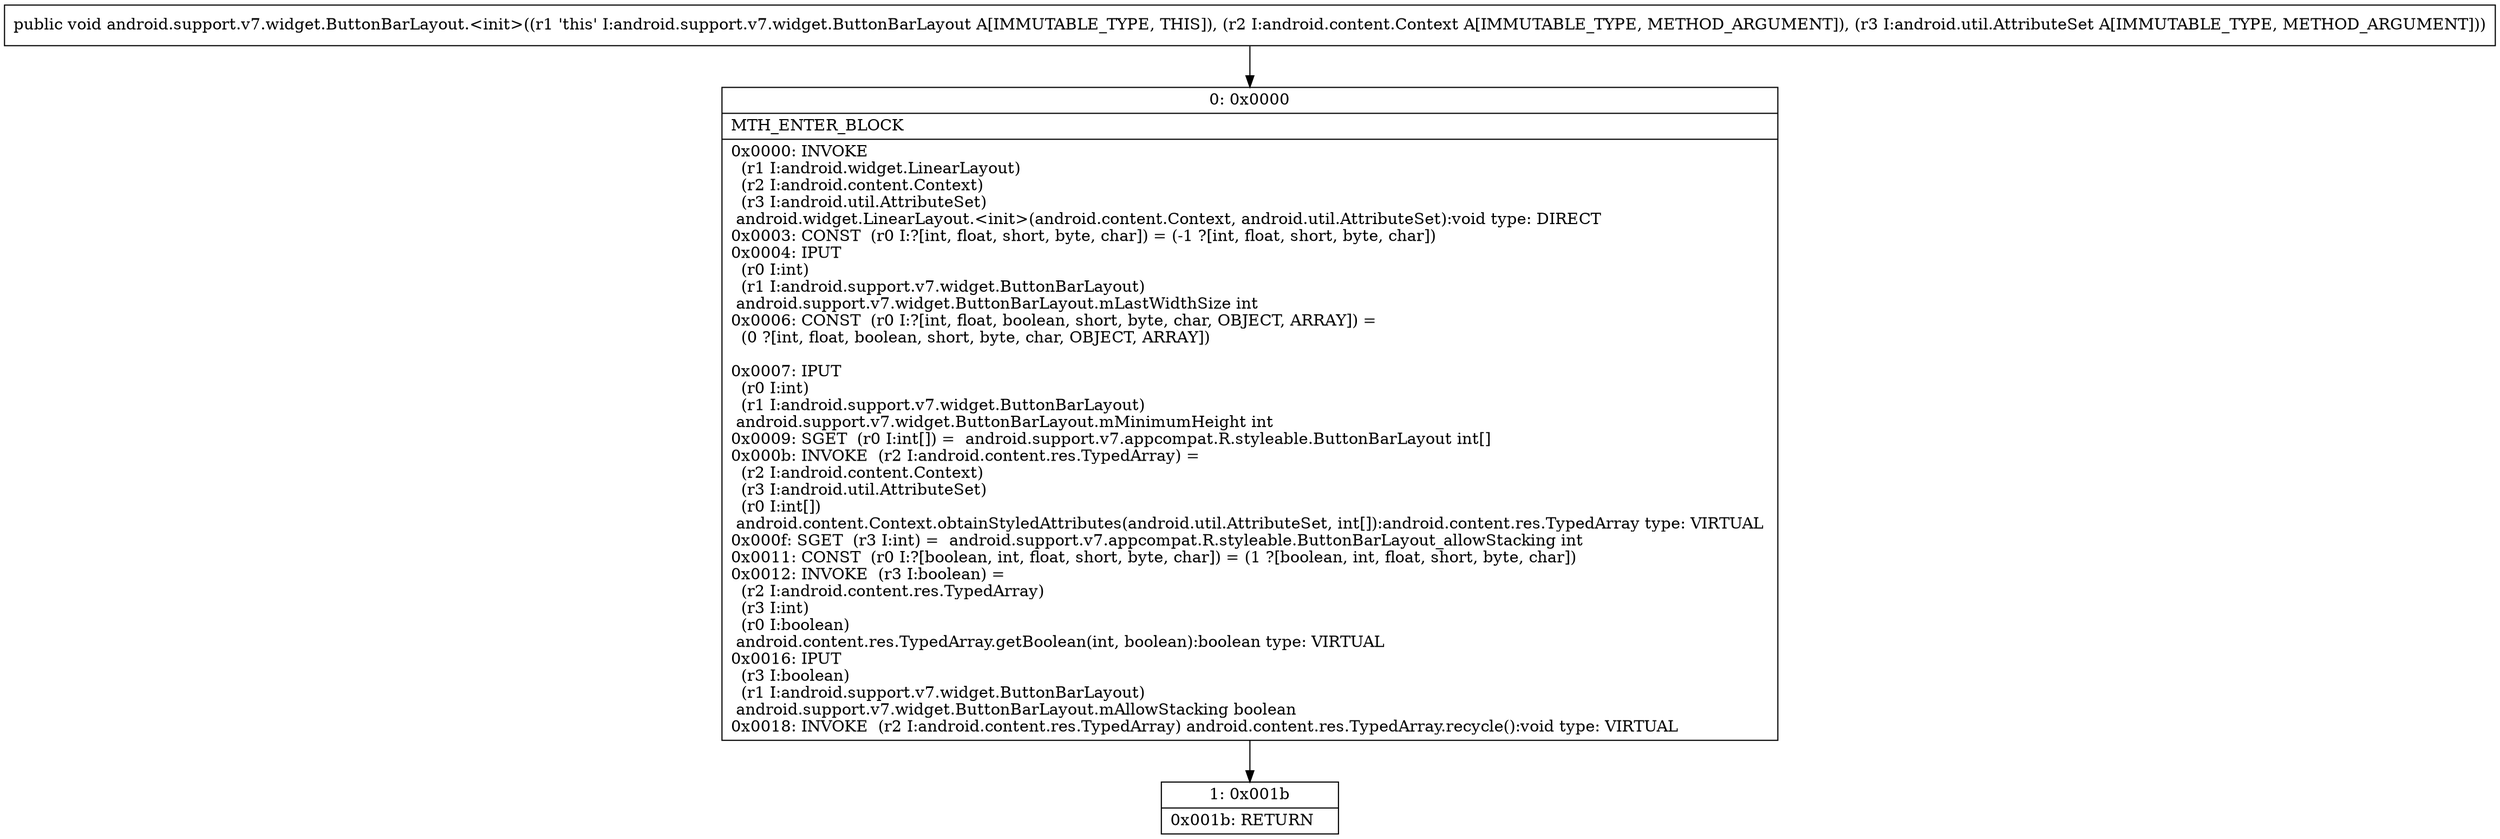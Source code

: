 digraph "CFG forandroid.support.v7.widget.ButtonBarLayout.\<init\>(Landroid\/content\/Context;Landroid\/util\/AttributeSet;)V" {
Node_0 [shape=record,label="{0\:\ 0x0000|MTH_ENTER_BLOCK\l|0x0000: INVOKE  \l  (r1 I:android.widget.LinearLayout)\l  (r2 I:android.content.Context)\l  (r3 I:android.util.AttributeSet)\l android.widget.LinearLayout.\<init\>(android.content.Context, android.util.AttributeSet):void type: DIRECT \l0x0003: CONST  (r0 I:?[int, float, short, byte, char]) = (\-1 ?[int, float, short, byte, char]) \l0x0004: IPUT  \l  (r0 I:int)\l  (r1 I:android.support.v7.widget.ButtonBarLayout)\l android.support.v7.widget.ButtonBarLayout.mLastWidthSize int \l0x0006: CONST  (r0 I:?[int, float, boolean, short, byte, char, OBJECT, ARRAY]) = \l  (0 ?[int, float, boolean, short, byte, char, OBJECT, ARRAY])\l \l0x0007: IPUT  \l  (r0 I:int)\l  (r1 I:android.support.v7.widget.ButtonBarLayout)\l android.support.v7.widget.ButtonBarLayout.mMinimumHeight int \l0x0009: SGET  (r0 I:int[]) =  android.support.v7.appcompat.R.styleable.ButtonBarLayout int[] \l0x000b: INVOKE  (r2 I:android.content.res.TypedArray) = \l  (r2 I:android.content.Context)\l  (r3 I:android.util.AttributeSet)\l  (r0 I:int[])\l android.content.Context.obtainStyledAttributes(android.util.AttributeSet, int[]):android.content.res.TypedArray type: VIRTUAL \l0x000f: SGET  (r3 I:int) =  android.support.v7.appcompat.R.styleable.ButtonBarLayout_allowStacking int \l0x0011: CONST  (r0 I:?[boolean, int, float, short, byte, char]) = (1 ?[boolean, int, float, short, byte, char]) \l0x0012: INVOKE  (r3 I:boolean) = \l  (r2 I:android.content.res.TypedArray)\l  (r3 I:int)\l  (r0 I:boolean)\l android.content.res.TypedArray.getBoolean(int, boolean):boolean type: VIRTUAL \l0x0016: IPUT  \l  (r3 I:boolean)\l  (r1 I:android.support.v7.widget.ButtonBarLayout)\l android.support.v7.widget.ButtonBarLayout.mAllowStacking boolean \l0x0018: INVOKE  (r2 I:android.content.res.TypedArray) android.content.res.TypedArray.recycle():void type: VIRTUAL \l}"];
Node_1 [shape=record,label="{1\:\ 0x001b|0x001b: RETURN   \l}"];
MethodNode[shape=record,label="{public void android.support.v7.widget.ButtonBarLayout.\<init\>((r1 'this' I:android.support.v7.widget.ButtonBarLayout A[IMMUTABLE_TYPE, THIS]), (r2 I:android.content.Context A[IMMUTABLE_TYPE, METHOD_ARGUMENT]), (r3 I:android.util.AttributeSet A[IMMUTABLE_TYPE, METHOD_ARGUMENT])) }"];
MethodNode -> Node_0;
Node_0 -> Node_1;
}

